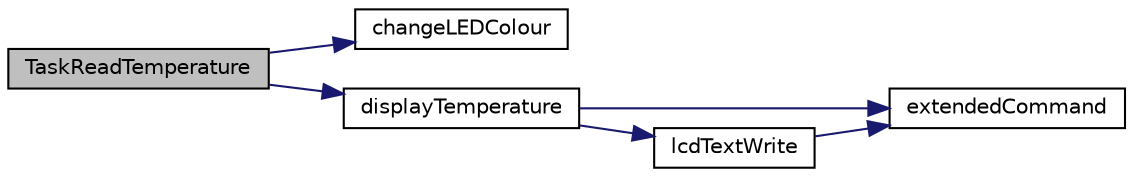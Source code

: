 digraph "TaskReadTemperature"
{
  edge [fontname="Helvetica",fontsize="10",labelfontname="Helvetica",labelfontsize="10"];
  node [fontname="Helvetica",fontsize="10",shape=record];
  rankdir="LR";
  Node1 [label="TaskReadTemperature",height=0.2,width=0.4,color="black", fillcolor="grey75", style="filled", fontcolor="black"];
  Node1 -> Node2 [color="midnightblue",fontsize="10",style="solid",fontname="Helvetica"];
  Node2 [label="changeLEDColour",height=0.2,width=0.4,color="black", fillcolor="white", style="filled",URL="$led_module_8c.html#a3ae9a465326d82177b3063e125e8760e"];
  Node1 -> Node3 [color="midnightblue",fontsize="10",style="solid",fontname="Helvetica"];
  Node3 [label="displayTemperature",height=0.2,width=0.4,color="black", fillcolor="white", style="filled",URL="$_serial_l_c_d_module_8c.html#a37e48baadc2b4aa993c676a6e5d29f05"];
  Node3 -> Node4 [color="midnightblue",fontsize="10",style="solid",fontname="Helvetica"];
  Node4 [label="extendedCommand",height=0.2,width=0.4,color="black", fillcolor="white", style="filled",URL="$_serial_l_c_d_module_8c.html#a5ec24d8f856d89706706c77fa1d0f043"];
  Node3 -> Node5 [color="midnightblue",fontsize="10",style="solid",fontname="Helvetica"];
  Node5 [label="lcdTextWrite",height=0.2,width=0.4,color="black", fillcolor="white", style="filled",URL="$_serial_l_c_d_module_8c.html#a5d714a73044e33a94a92c024ef70ba31"];
  Node5 -> Node4 [color="midnightblue",fontsize="10",style="solid",fontname="Helvetica"];
}
